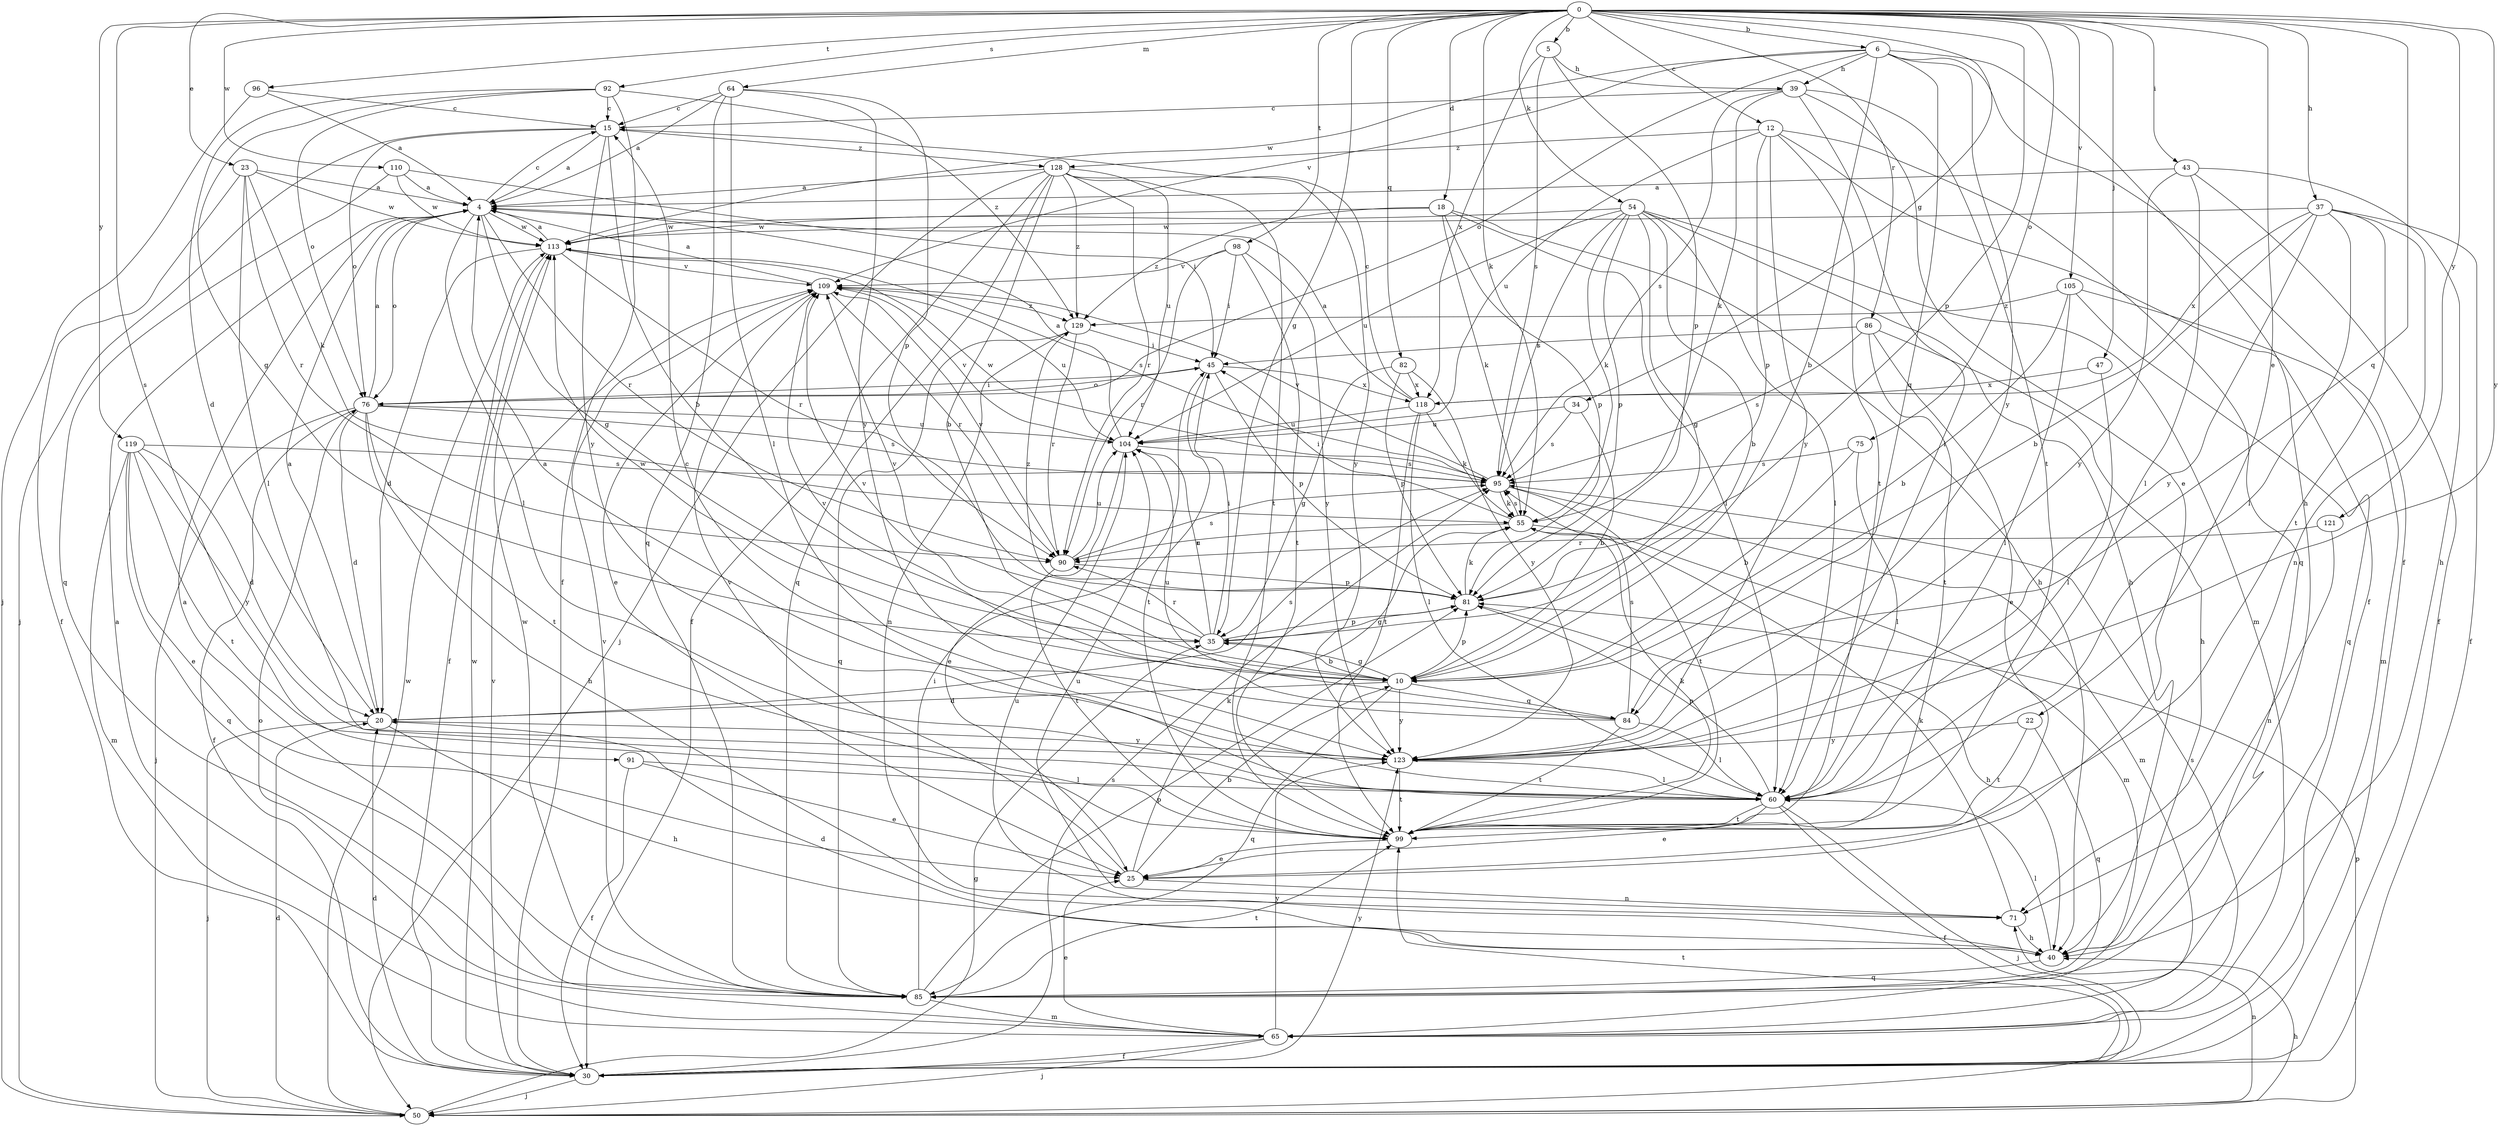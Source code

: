 strict digraph  {
0;
4;
5;
6;
10;
12;
15;
18;
20;
22;
23;
25;
30;
34;
35;
37;
39;
40;
43;
45;
47;
50;
54;
55;
60;
64;
65;
71;
75;
76;
81;
82;
84;
85;
86;
90;
91;
92;
95;
96;
98;
99;
104;
105;
109;
110;
113;
118;
119;
121;
123;
128;
129;
0 -> 5  [label=b];
0 -> 6  [label=b];
0 -> 12  [label=c];
0 -> 18  [label=d];
0 -> 22  [label=e];
0 -> 23  [label=e];
0 -> 34  [label=g];
0 -> 35  [label=g];
0 -> 37  [label=h];
0 -> 43  [label=i];
0 -> 47  [label=j];
0 -> 54  [label=k];
0 -> 55  [label=k];
0 -> 64  [label=m];
0 -> 75  [label=o];
0 -> 81  [label=p];
0 -> 82  [label=q];
0 -> 84  [label=q];
0 -> 86  [label=r];
0 -> 91  [label=s];
0 -> 92  [label=s];
0 -> 96  [label=t];
0 -> 98  [label=t];
0 -> 105  [label=v];
0 -> 110  [label=w];
0 -> 119  [label=y];
0 -> 121  [label=y];
0 -> 123  [label=y];
4 -> 15  [label=c];
4 -> 35  [label=g];
4 -> 60  [label=l];
4 -> 76  [label=o];
4 -> 90  [label=r];
4 -> 113  [label=w];
5 -> 39  [label=h];
5 -> 81  [label=p];
5 -> 95  [label=s];
5 -> 118  [label=x];
6 -> 10  [label=b];
6 -> 30  [label=f];
6 -> 39  [label=h];
6 -> 40  [label=h];
6 -> 76  [label=o];
6 -> 84  [label=q];
6 -> 109  [label=v];
6 -> 113  [label=w];
6 -> 123  [label=y];
10 -> 20  [label=d];
10 -> 35  [label=g];
10 -> 81  [label=p];
10 -> 84  [label=q];
10 -> 85  [label=q];
10 -> 109  [label=v];
10 -> 113  [label=w];
10 -> 123  [label=y];
12 -> 30  [label=f];
12 -> 81  [label=p];
12 -> 85  [label=q];
12 -> 99  [label=t];
12 -> 104  [label=u];
12 -> 123  [label=y];
12 -> 128  [label=z];
15 -> 4  [label=a];
15 -> 10  [label=b];
15 -> 50  [label=j];
15 -> 76  [label=o];
15 -> 123  [label=y];
15 -> 128  [label=z];
18 -> 40  [label=h];
18 -> 55  [label=k];
18 -> 60  [label=l];
18 -> 81  [label=p];
18 -> 113  [label=w];
18 -> 129  [label=z];
20 -> 4  [label=a];
20 -> 40  [label=h];
20 -> 50  [label=j];
20 -> 95  [label=s];
20 -> 123  [label=y];
22 -> 85  [label=q];
22 -> 99  [label=t];
22 -> 123  [label=y];
23 -> 4  [label=a];
23 -> 30  [label=f];
23 -> 55  [label=k];
23 -> 60  [label=l];
23 -> 90  [label=r];
23 -> 113  [label=w];
25 -> 10  [label=b];
25 -> 55  [label=k];
25 -> 71  [label=n];
25 -> 109  [label=v];
30 -> 20  [label=d];
30 -> 50  [label=j];
30 -> 95  [label=s];
30 -> 99  [label=t];
30 -> 109  [label=v];
30 -> 113  [label=w];
30 -> 123  [label=y];
34 -> 10  [label=b];
34 -> 95  [label=s];
34 -> 104  [label=u];
35 -> 10  [label=b];
35 -> 45  [label=i];
35 -> 81  [label=p];
35 -> 90  [label=r];
35 -> 104  [label=u];
35 -> 109  [label=v];
37 -> 10  [label=b];
37 -> 30  [label=f];
37 -> 60  [label=l];
37 -> 71  [label=n];
37 -> 99  [label=t];
37 -> 113  [label=w];
37 -> 118  [label=x];
37 -> 123  [label=y];
39 -> 15  [label=c];
39 -> 25  [label=e];
39 -> 55  [label=k];
39 -> 60  [label=l];
39 -> 95  [label=s];
39 -> 99  [label=t];
40 -> 20  [label=d];
40 -> 60  [label=l];
40 -> 85  [label=q];
40 -> 104  [label=u];
43 -> 4  [label=a];
43 -> 30  [label=f];
43 -> 40  [label=h];
43 -> 60  [label=l];
43 -> 123  [label=y];
45 -> 76  [label=o];
45 -> 81  [label=p];
45 -> 99  [label=t];
45 -> 118  [label=x];
47 -> 60  [label=l];
47 -> 118  [label=x];
50 -> 20  [label=d];
50 -> 35  [label=g];
50 -> 40  [label=h];
50 -> 71  [label=n];
50 -> 81  [label=p];
50 -> 113  [label=w];
54 -> 10  [label=b];
54 -> 35  [label=g];
54 -> 40  [label=h];
54 -> 55  [label=k];
54 -> 60  [label=l];
54 -> 65  [label=m];
54 -> 81  [label=p];
54 -> 95  [label=s];
54 -> 104  [label=u];
54 -> 113  [label=w];
55 -> 45  [label=i];
55 -> 65  [label=m];
55 -> 90  [label=r];
55 -> 95  [label=s];
60 -> 15  [label=c];
60 -> 25  [label=e];
60 -> 30  [label=f];
60 -> 50  [label=j];
60 -> 81  [label=p];
60 -> 99  [label=t];
64 -> 4  [label=a];
64 -> 15  [label=c];
64 -> 60  [label=l];
64 -> 81  [label=p];
64 -> 85  [label=q];
64 -> 123  [label=y];
65 -> 4  [label=a];
65 -> 25  [label=e];
65 -> 30  [label=f];
65 -> 50  [label=j];
65 -> 76  [label=o];
65 -> 95  [label=s];
65 -> 123  [label=y];
71 -> 40  [label=h];
71 -> 55  [label=k];
71 -> 104  [label=u];
75 -> 10  [label=b];
75 -> 60  [label=l];
75 -> 95  [label=s];
76 -> 4  [label=a];
76 -> 20  [label=d];
76 -> 30  [label=f];
76 -> 40  [label=h];
76 -> 45  [label=i];
76 -> 50  [label=j];
76 -> 95  [label=s];
76 -> 99  [label=t];
76 -> 104  [label=u];
81 -> 35  [label=g];
81 -> 40  [label=h];
81 -> 55  [label=k];
81 -> 129  [label=z];
82 -> 35  [label=g];
82 -> 81  [label=p];
82 -> 118  [label=x];
82 -> 123  [label=y];
84 -> 4  [label=a];
84 -> 60  [label=l];
84 -> 95  [label=s];
84 -> 99  [label=t];
84 -> 104  [label=u];
84 -> 109  [label=v];
85 -> 4  [label=a];
85 -> 45  [label=i];
85 -> 65  [label=m];
85 -> 81  [label=p];
85 -> 99  [label=t];
85 -> 109  [label=v];
85 -> 113  [label=w];
86 -> 25  [label=e];
86 -> 40  [label=h];
86 -> 45  [label=i];
86 -> 95  [label=s];
86 -> 99  [label=t];
90 -> 81  [label=p];
90 -> 95  [label=s];
90 -> 99  [label=t];
90 -> 104  [label=u];
90 -> 109  [label=v];
91 -> 25  [label=e];
91 -> 30  [label=f];
91 -> 60  [label=l];
92 -> 15  [label=c];
92 -> 20  [label=d];
92 -> 30  [label=f];
92 -> 35  [label=g];
92 -> 76  [label=o];
92 -> 129  [label=z];
95 -> 55  [label=k];
95 -> 65  [label=m];
95 -> 99  [label=t];
95 -> 109  [label=v];
95 -> 113  [label=w];
96 -> 4  [label=a];
96 -> 15  [label=c];
96 -> 50  [label=j];
98 -> 45  [label=i];
98 -> 90  [label=r];
98 -> 99  [label=t];
98 -> 109  [label=v];
98 -> 123  [label=y];
99 -> 25  [label=e];
99 -> 55  [label=k];
104 -> 4  [label=a];
104 -> 25  [label=e];
104 -> 95  [label=s];
104 -> 109  [label=v];
105 -> 10  [label=b];
105 -> 60  [label=l];
105 -> 65  [label=m];
105 -> 85  [label=q];
105 -> 129  [label=z];
109 -> 4  [label=a];
109 -> 25  [label=e];
109 -> 90  [label=r];
109 -> 104  [label=u];
109 -> 129  [label=z];
110 -> 4  [label=a];
110 -> 45  [label=i];
110 -> 85  [label=q];
110 -> 113  [label=w];
113 -> 4  [label=a];
113 -> 20  [label=d];
113 -> 30  [label=f];
113 -> 90  [label=r];
113 -> 95  [label=s];
113 -> 109  [label=v];
118 -> 4  [label=a];
118 -> 15  [label=c];
118 -> 55  [label=k];
118 -> 60  [label=l];
118 -> 99  [label=t];
118 -> 104  [label=u];
119 -> 20  [label=d];
119 -> 25  [label=e];
119 -> 65  [label=m];
119 -> 85  [label=q];
119 -> 95  [label=s];
119 -> 99  [label=t];
119 -> 123  [label=y];
121 -> 71  [label=n];
121 -> 90  [label=r];
123 -> 60  [label=l];
123 -> 99  [label=t];
128 -> 4  [label=a];
128 -> 10  [label=b];
128 -> 30  [label=f];
128 -> 50  [label=j];
128 -> 85  [label=q];
128 -> 90  [label=r];
128 -> 99  [label=t];
128 -> 104  [label=u];
128 -> 123  [label=y];
128 -> 129  [label=z];
129 -> 45  [label=i];
129 -> 71  [label=n];
129 -> 85  [label=q];
129 -> 90  [label=r];
}
